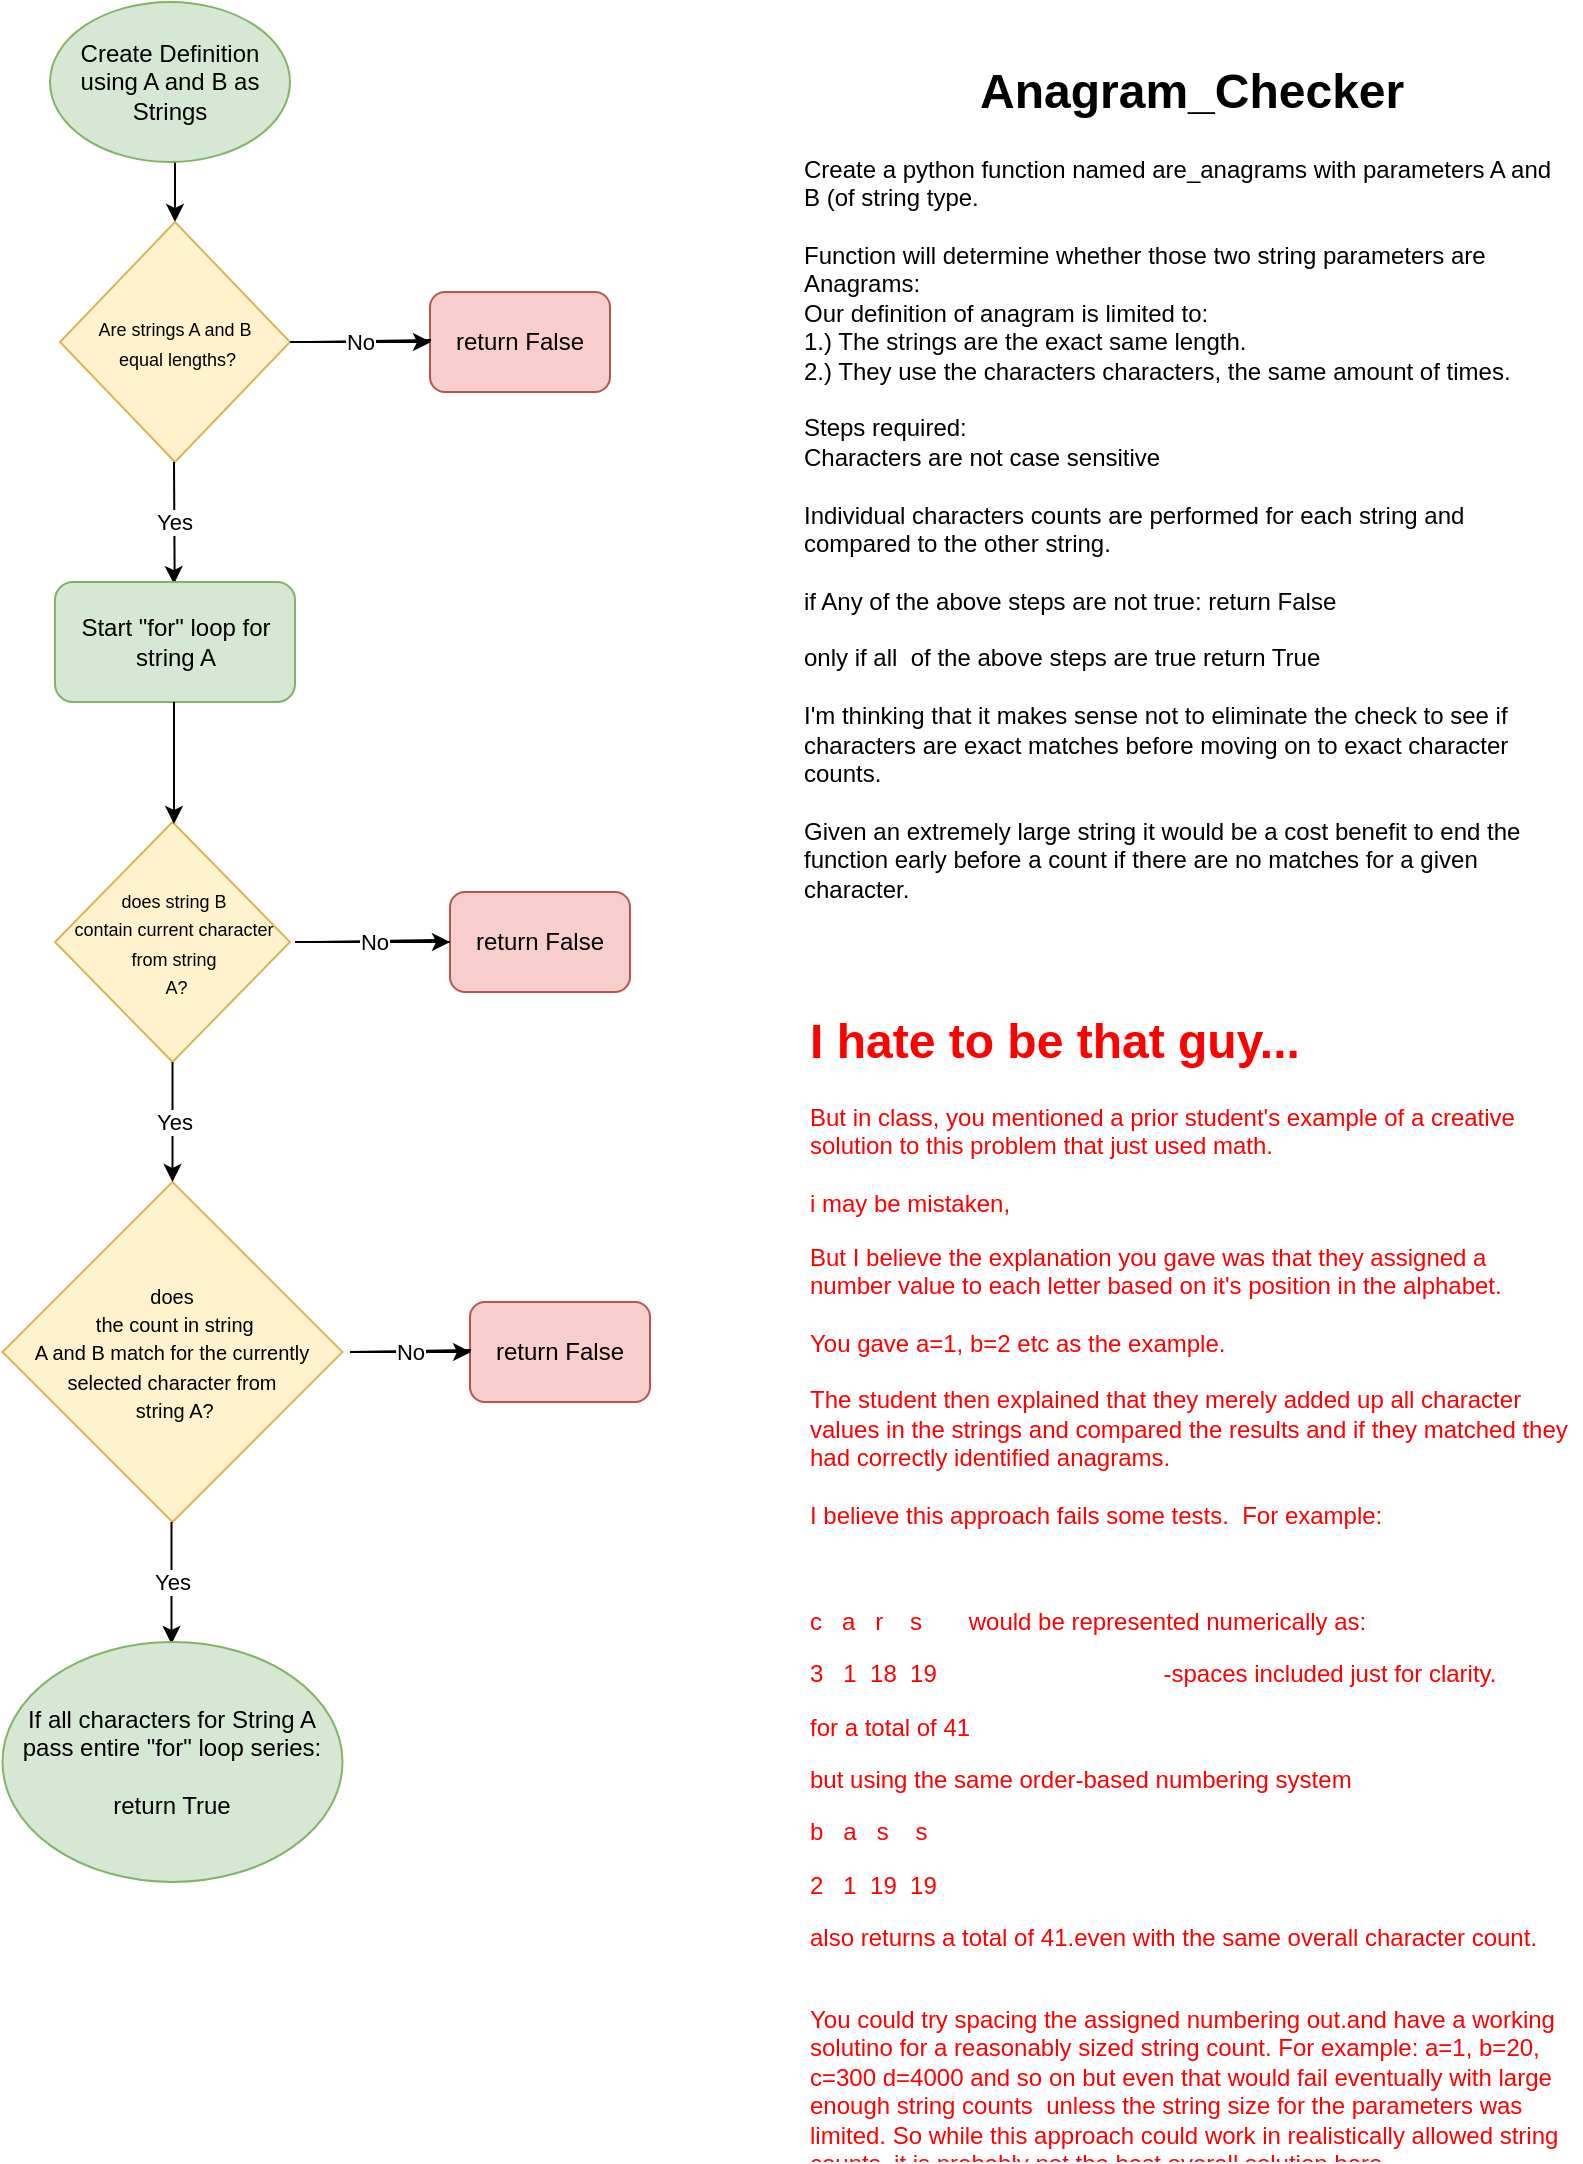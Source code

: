 <mxfile version="21.0.2" type="github">
  <diagram name="Page-1" id="iRhx-aNdycyiNb6yXR51">
    <mxGraphModel dx="1886" dy="1911" grid="1" gridSize="10" guides="1" tooltips="1" connect="1" arrows="1" fold="1" page="1" pageScale="1" pageWidth="850" pageHeight="1100" math="0" shadow="0">
      <root>
        <mxCell id="0" />
        <mxCell id="1" parent="0" />
        <mxCell id="eHUS5e4l3o7nMP49U_oe-2" style="edgeStyle=orthogonalEdgeStyle;rounded=0;orthogonalLoop=1;jettySize=auto;html=1;exitX=0.5;exitY=1;exitDx=0;exitDy=0;entryX=0.5;entryY=0;entryDx=0;entryDy=0;" edge="1" parent="1" source="_8RcxRiG8b48MhW-PYv1-1" target="_8RcxRiG8b48MhW-PYv1-6">
          <mxGeometry relative="1" as="geometry" />
        </mxCell>
        <mxCell id="_8RcxRiG8b48MhW-PYv1-1" value="Create Definition using A and B as Strings" style="ellipse;whiteSpace=wrap;html=1;fillColor=#d5e8d4;strokeColor=#82b366;" parent="1" vertex="1">
          <mxGeometry x="60" y="-1100" width="120" height="80" as="geometry" />
        </mxCell>
        <mxCell id="_8RcxRiG8b48MhW-PYv1-2" value="Create a python function named are_anagrams with parameters A and B (of string type.&lt;br&gt;&lt;br&gt;Function will determine whether those two string parameters are Anagrams:&lt;br&gt;Our definition of anagram is limited to:&lt;br&gt;1.) The strings are the exact same length.&lt;br&gt;2.) They use the characters characters, the same amount of times.&lt;br&gt;&lt;br&gt;Steps required:&lt;br&gt;Characters are not case sensitive&lt;br&gt;&lt;br&gt;Individual characters counts are performed for each string and compared to the other string.&lt;br&gt;&lt;br&gt;if Any of the above steps are not true: return False&lt;br&gt;&lt;br&gt;only if all&amp;nbsp; of the above steps are true return True&lt;br&gt;&lt;br&gt;I&#39;m thinking that it makes sense not to eliminate the check to see if characters are exact matches before moving on to exact character counts.&lt;br&gt;&lt;br&gt;Given an extremely large string it would be a cost benefit to end the function early before a count if there are no matches for a given character.&lt;br&gt;&lt;br&gt;&lt;br&gt;&amp;nbsp;&amp;nbsp;" style="text;html=1;strokeColor=none;fillColor=none;align=left;verticalAlign=middle;whiteSpace=wrap;rounded=0;" parent="1" vertex="1">
          <mxGeometry x="435" y="-830" width="385" height="30" as="geometry" />
        </mxCell>
        <mxCell id="_8RcxRiG8b48MhW-PYv1-4" value="&lt;h1&gt;Anagram_Checker&lt;/h1&gt;" style="text;html=1;strokeColor=none;fillColor=none;spacing=5;spacingTop=-20;whiteSpace=wrap;overflow=hidden;rounded=0;" parent="1" vertex="1">
          <mxGeometry x="520" y="-1075" width="240" height="120" as="geometry" />
        </mxCell>
        <mxCell id="_8RcxRiG8b48MhW-PYv1-5" value="return False" style="rounded=1;whiteSpace=wrap;html=1;fillColor=#f8cecc;strokeColor=#b85450;" parent="1" vertex="1">
          <mxGeometry x="250" y="-955" width="90" height="50" as="geometry" />
        </mxCell>
        <mxCell id="_8RcxRiG8b48MhW-PYv1-6" value="&lt;font style=&quot;font-size: 9px;&quot;&gt;Are strings A and B&lt;br&gt;&amp;nbsp;equal lengths?&lt;/font&gt;" style="rhombus;whiteSpace=wrap;html=1;fillColor=#fff2cc;strokeColor=#d6b656;" parent="1" vertex="1">
          <mxGeometry x="65" y="-990" width="115" height="120" as="geometry" />
        </mxCell>
        <mxCell id="_8RcxRiG8b48MhW-PYv1-11" value="&lt;font style=&quot;font-size: 9px;&quot;&gt;does string B &lt;br&gt;contain current character from string&lt;br&gt;&amp;nbsp;A?&lt;/font&gt;" style="rhombus;whiteSpace=wrap;html=1;fillColor=#fff2cc;strokeColor=#d6b656;" parent="1" vertex="1">
          <mxGeometry x="62.5" y="-690" width="117.5" height="120" as="geometry" />
        </mxCell>
        <mxCell id="_8RcxRiG8b48MhW-PYv1-12" value="&lt;font size=&quot;1&quot;&gt;does&lt;br&gt;&amp;nbsp;the count in string &lt;br&gt;A and B match for the currently selected character from&lt;br&gt;&amp;nbsp;string A?&lt;/font&gt;" style="rhombus;whiteSpace=wrap;html=1;fillColor=#fff2cc;strokeColor=#d6b656;" parent="1" vertex="1">
          <mxGeometry x="36.25" y="-510" width="170" height="170" as="geometry" />
        </mxCell>
        <mxCell id="_8RcxRiG8b48MhW-PYv1-13" value="return False" style="rounded=1;whiteSpace=wrap;html=1;fillColor=#f8cecc;strokeColor=#b85450;" parent="1" vertex="1">
          <mxGeometry x="260" y="-655" width="90" height="50" as="geometry" />
        </mxCell>
        <mxCell id="_8RcxRiG8b48MhW-PYv1-14" value="return False" style="rounded=1;whiteSpace=wrap;html=1;fillColor=#f8cecc;strokeColor=#b85450;" parent="1" vertex="1">
          <mxGeometry x="270" y="-450" width="90" height="50" as="geometry" />
        </mxCell>
        <mxCell id="_8RcxRiG8b48MhW-PYv1-16" value="" style="endArrow=classic;html=1;rounded=0;startArrow=none;" parent="1" source="_8RcxRiG8b48MhW-PYv1-10" edge="1">
          <mxGeometry relative="1" as="geometry">
            <mxPoint x="122" y="-870" as="sourcePoint" />
            <mxPoint x="122" y="-809" as="targetPoint" />
          </mxGeometry>
        </mxCell>
        <mxCell id="_8RcxRiG8b48MhW-PYv1-18" value="" style="endArrow=none;html=1;rounded=0;" parent="1" target="_8RcxRiG8b48MhW-PYv1-10" edge="1">
          <mxGeometry relative="1" as="geometry">
            <mxPoint x="122" y="-870" as="sourcePoint" />
            <mxPoint x="122" y="-809" as="targetPoint" />
          </mxGeometry>
        </mxCell>
        <mxCell id="_8RcxRiG8b48MhW-PYv1-19" value="Yes" style="edgeLabel;resizable=0;html=1;align=center;verticalAlign=middle;" parent="_8RcxRiG8b48MhW-PYv1-18" connectable="0" vertex="1">
          <mxGeometry relative="1" as="geometry" />
        </mxCell>
        <mxCell id="_8RcxRiG8b48MhW-PYv1-10" value="Start &quot;for&quot; loop for string A" style="rounded=1;whiteSpace=wrap;html=1;fillColor=#d5e8d4;strokeColor=#82b366;" parent="1" vertex="1">
          <mxGeometry x="62.5" y="-810" width="120" height="60" as="geometry" />
        </mxCell>
        <mxCell id="_8RcxRiG8b48MhW-PYv1-20" value="" style="endArrow=classic;html=1;rounded=0;startArrow=none;" parent="1" edge="1">
          <mxGeometry relative="1" as="geometry">
            <mxPoint x="122" y="-690" as="sourcePoint" />
            <mxPoint x="122" y="-689" as="targetPoint" />
          </mxGeometry>
        </mxCell>
        <mxCell id="_8RcxRiG8b48MhW-PYv1-21" value="" style="endArrow=none;html=1;rounded=0;" parent="1" edge="1">
          <mxGeometry relative="1" as="geometry">
            <mxPoint x="122" y="-750" as="sourcePoint" />
            <mxPoint x="122" y="-690" as="targetPoint" />
          </mxGeometry>
        </mxCell>
        <mxCell id="_8RcxRiG8b48MhW-PYv1-26" value="" style="endArrow=classic;html=1;rounded=0;startArrow=none;" parent="1" edge="1">
          <mxGeometry relative="1" as="geometry">
            <mxPoint x="120.75" y="-280" as="sourcePoint" />
            <mxPoint x="120.75" y="-279" as="targetPoint" />
          </mxGeometry>
        </mxCell>
        <mxCell id="_8RcxRiG8b48MhW-PYv1-27" value="" style="endArrow=none;html=1;rounded=0;" parent="1" edge="1">
          <mxGeometry relative="1" as="geometry">
            <mxPoint x="120.75" y="-340" as="sourcePoint" />
            <mxPoint x="120.75" y="-280" as="targetPoint" />
          </mxGeometry>
        </mxCell>
        <mxCell id="_8RcxRiG8b48MhW-PYv1-28" value="Yes" style="edgeLabel;resizable=0;html=1;align=center;verticalAlign=middle;" parent="_8RcxRiG8b48MhW-PYv1-27" connectable="0" vertex="1">
          <mxGeometry relative="1" as="geometry" />
        </mxCell>
        <mxCell id="_8RcxRiG8b48MhW-PYv1-29" value="" style="endArrow=classic;html=1;rounded=0;startArrow=none;" parent="1" edge="1">
          <mxGeometry relative="1" as="geometry">
            <mxPoint x="250.5" y="-931" as="sourcePoint" />
            <mxPoint x="250.5" y="-930" as="targetPoint" />
            <Array as="points">
              <mxPoint x="190" y="-930" />
            </Array>
          </mxGeometry>
        </mxCell>
        <mxCell id="_8RcxRiG8b48MhW-PYv1-30" value="No" style="endArrow=none;html=1;rounded=0;" parent="1" edge="1">
          <mxGeometry relative="1" as="geometry">
            <mxPoint x="180" y="-930" as="sourcePoint" />
            <mxPoint x="250" y="-930" as="targetPoint" />
          </mxGeometry>
        </mxCell>
        <mxCell id="_8RcxRiG8b48MhW-PYv1-31" value="No" style="edgeLabel;resizable=0;html=1;align=center;verticalAlign=middle;" parent="_8RcxRiG8b48MhW-PYv1-30" connectable="0" vertex="1">
          <mxGeometry relative="1" as="geometry" />
        </mxCell>
        <mxCell id="_8RcxRiG8b48MhW-PYv1-33" value="" style="endArrow=classic;html=1;rounded=0;startArrow=none;" parent="1" edge="1">
          <mxGeometry relative="1" as="geometry">
            <mxPoint x="270.5" y="-426" as="sourcePoint" />
            <mxPoint x="270.5" y="-425" as="targetPoint" />
            <Array as="points">
              <mxPoint x="210" y="-425" />
            </Array>
          </mxGeometry>
        </mxCell>
        <mxCell id="_8RcxRiG8b48MhW-PYv1-34" value="No" style="endArrow=none;html=1;rounded=0;" parent="1" edge="1">
          <mxGeometry relative="1" as="geometry">
            <mxPoint x="210" y="-425" as="sourcePoint" />
            <mxPoint x="270" y="-425" as="targetPoint" />
          </mxGeometry>
        </mxCell>
        <mxCell id="_8RcxRiG8b48MhW-PYv1-35" value="No" style="edgeLabel;resizable=0;html=1;align=center;verticalAlign=middle;" parent="_8RcxRiG8b48MhW-PYv1-34" connectable="0" vertex="1">
          <mxGeometry relative="1" as="geometry" />
        </mxCell>
        <mxCell id="_8RcxRiG8b48MhW-PYv1-36" value="" style="endArrow=classic;html=1;rounded=0;startArrow=none;entryX=0;entryY=0.5;entryDx=0;entryDy=0;" parent="1" target="_8RcxRiG8b48MhW-PYv1-13" edge="1">
          <mxGeometry relative="1" as="geometry">
            <mxPoint x="253" y="-631" as="sourcePoint" />
            <mxPoint x="253" y="-630" as="targetPoint" />
            <Array as="points">
              <mxPoint x="192.5" y="-630" />
            </Array>
          </mxGeometry>
        </mxCell>
        <mxCell id="_8RcxRiG8b48MhW-PYv1-37" value="No" style="endArrow=none;html=1;rounded=0;" parent="1" edge="1">
          <mxGeometry relative="1" as="geometry">
            <mxPoint x="182.5" y="-630" as="sourcePoint" />
            <mxPoint x="260" y="-630" as="targetPoint" />
          </mxGeometry>
        </mxCell>
        <mxCell id="_8RcxRiG8b48MhW-PYv1-38" value="No" style="edgeLabel;resizable=0;html=1;align=center;verticalAlign=middle;" parent="_8RcxRiG8b48MhW-PYv1-37" connectable="0" vertex="1">
          <mxGeometry relative="1" as="geometry" />
        </mxCell>
        <mxCell id="_8RcxRiG8b48MhW-PYv1-39" value="If all characters for String A pass entire &quot;for&quot; loop series:&lt;br style=&quot;border-color: var(--border-color);&quot;&gt;&lt;br style=&quot;border-color: var(--border-color);&quot;&gt;return True" style="ellipse;whiteSpace=wrap;html=1;fillColor=#d5e8d4;strokeColor=#82b366;" parent="1" vertex="1">
          <mxGeometry x="36.25" y="-280" width="170" height="120" as="geometry" />
        </mxCell>
        <mxCell id="_8RcxRiG8b48MhW-PYv1-43" value="&lt;h1&gt;&lt;font color=&quot;#ff0000&quot;&gt;I hate to be that guy...&lt;/font&gt;&lt;/h1&gt;&lt;p&gt;&lt;font color=&quot;#ff0000&quot;&gt;But in class, you mentioned a prior student&#39;s example of a creative solution to this problem that just used math.&lt;br&gt;&lt;br&gt;i may be mistaken,&amp;nbsp;&lt;/font&gt;&lt;/p&gt;&lt;p&gt;&lt;font color=&quot;#ff0000&quot;&gt;But I believe the explanation you gave was that they assigned a number value to each letter based on it&#39;s position in the alphabet.&lt;br&gt;&lt;br&gt;You gave a=1, b=2 etc as the example.&lt;br&gt;&lt;br&gt;The student then explained that they merely added up all character values in the strings and compared the results and if they matched they had correctly identified anagrams.&lt;br&gt;&lt;br&gt;I believe this approach fails some tests.&amp;nbsp; For example:&lt;/font&gt;&lt;/p&gt;&lt;p&gt;&lt;font color=&quot;#ff0000&quot;&gt;&lt;br&gt;&lt;/font&gt;&lt;/p&gt;&lt;p&gt;&lt;font color=&quot;#ff0000&quot;&gt;c&amp;nbsp; &amp;nbsp;a&amp;nbsp; &amp;nbsp;r&amp;nbsp; &amp;nbsp; s&amp;nbsp; &amp;nbsp; &amp;nbsp; &amp;nbsp;would be represented numerically as:&lt;/font&gt;&lt;/p&gt;&lt;p&gt;&lt;font color=&quot;#ff0000&quot;&gt;3&amp;nbsp; &amp;nbsp;1&amp;nbsp; 18&amp;nbsp; 19&amp;nbsp; &amp;nbsp; &amp;nbsp; &amp;nbsp; &amp;nbsp; &amp;nbsp; &amp;nbsp; &amp;nbsp; &amp;nbsp; &amp;nbsp; &amp;nbsp; &amp;nbsp; &amp;nbsp; &amp;nbsp; &amp;nbsp; &amp;nbsp; &amp;nbsp; -spaces included just for clarity.&lt;/font&gt;&lt;/p&gt;&lt;p&gt;&lt;font color=&quot;#ff0000&quot;&gt;for a total of 41&lt;/font&gt;&lt;/p&gt;&lt;p&gt;&lt;font color=&quot;#ff0000&quot;&gt;but using the same order-based numbering system&lt;/font&gt;&lt;/p&gt;&lt;p&gt;&lt;font color=&quot;#ff0000&quot;&gt;b&amp;nbsp; &amp;nbsp;a&amp;nbsp; &amp;nbsp;s&amp;nbsp; &amp;nbsp; s&amp;nbsp;&lt;/font&gt;&lt;/p&gt;&lt;p&gt;&lt;font color=&quot;#ff0000&quot;&gt;2&amp;nbsp; &amp;nbsp;1&amp;nbsp; 19&amp;nbsp; 19&amp;nbsp;&lt;/font&gt;&lt;/p&gt;&lt;p&gt;&lt;span style=&quot;color: rgb(255, 0, 0); background-color: initial;&quot;&gt;also returns a total of 41.even with the same overall character count.&lt;/span&gt;&lt;/p&gt;&lt;p&gt;&lt;font color=&quot;#ff0000&quot;&gt;&lt;br&gt;You could try spacing the assigned numbering out.and have a working solutino for a reasonably sized string count. For example: a=1, b=20, c=300 d=4000 and so on but even that would fail eventually with large enough string counts&amp;nbsp; unless the string size for the parameters was limited. So while this approach could work in realistically allowed string counts, it is probably not the best overall solution here.&lt;/font&gt;&lt;br&gt;&lt;br&gt;&lt;br&gt;&lt;/p&gt;&lt;div&gt;&lt;br&gt;&lt;/div&gt;" style="text;html=1;strokeColor=none;fillColor=none;spacing=5;spacingTop=-20;whiteSpace=wrap;overflow=hidden;rounded=0;" parent="1" vertex="1">
          <mxGeometry x="435" y="-600" width="390" height="580" as="geometry" />
        </mxCell>
        <mxCell id="_8RcxRiG8b48MhW-PYv1-51" value="" style="endArrow=classic;html=1;rounded=0;exitX=0.5;exitY=1;exitDx=0;exitDy=0;entryX=0.5;entryY=0;entryDx=0;entryDy=0;" parent="1" source="_8RcxRiG8b48MhW-PYv1-11" target="_8RcxRiG8b48MhW-PYv1-12" edge="1">
          <mxGeometry relative="1" as="geometry">
            <mxPoint x="280" y="-510" as="sourcePoint" />
            <mxPoint x="380" y="-510" as="targetPoint" />
          </mxGeometry>
        </mxCell>
        <mxCell id="_8RcxRiG8b48MhW-PYv1-52" value="Yes" style="edgeLabel;resizable=0;html=1;align=center;verticalAlign=middle;" parent="_8RcxRiG8b48MhW-PYv1-51" connectable="0" vertex="1">
          <mxGeometry relative="1" as="geometry" />
        </mxCell>
      </root>
    </mxGraphModel>
  </diagram>
</mxfile>
